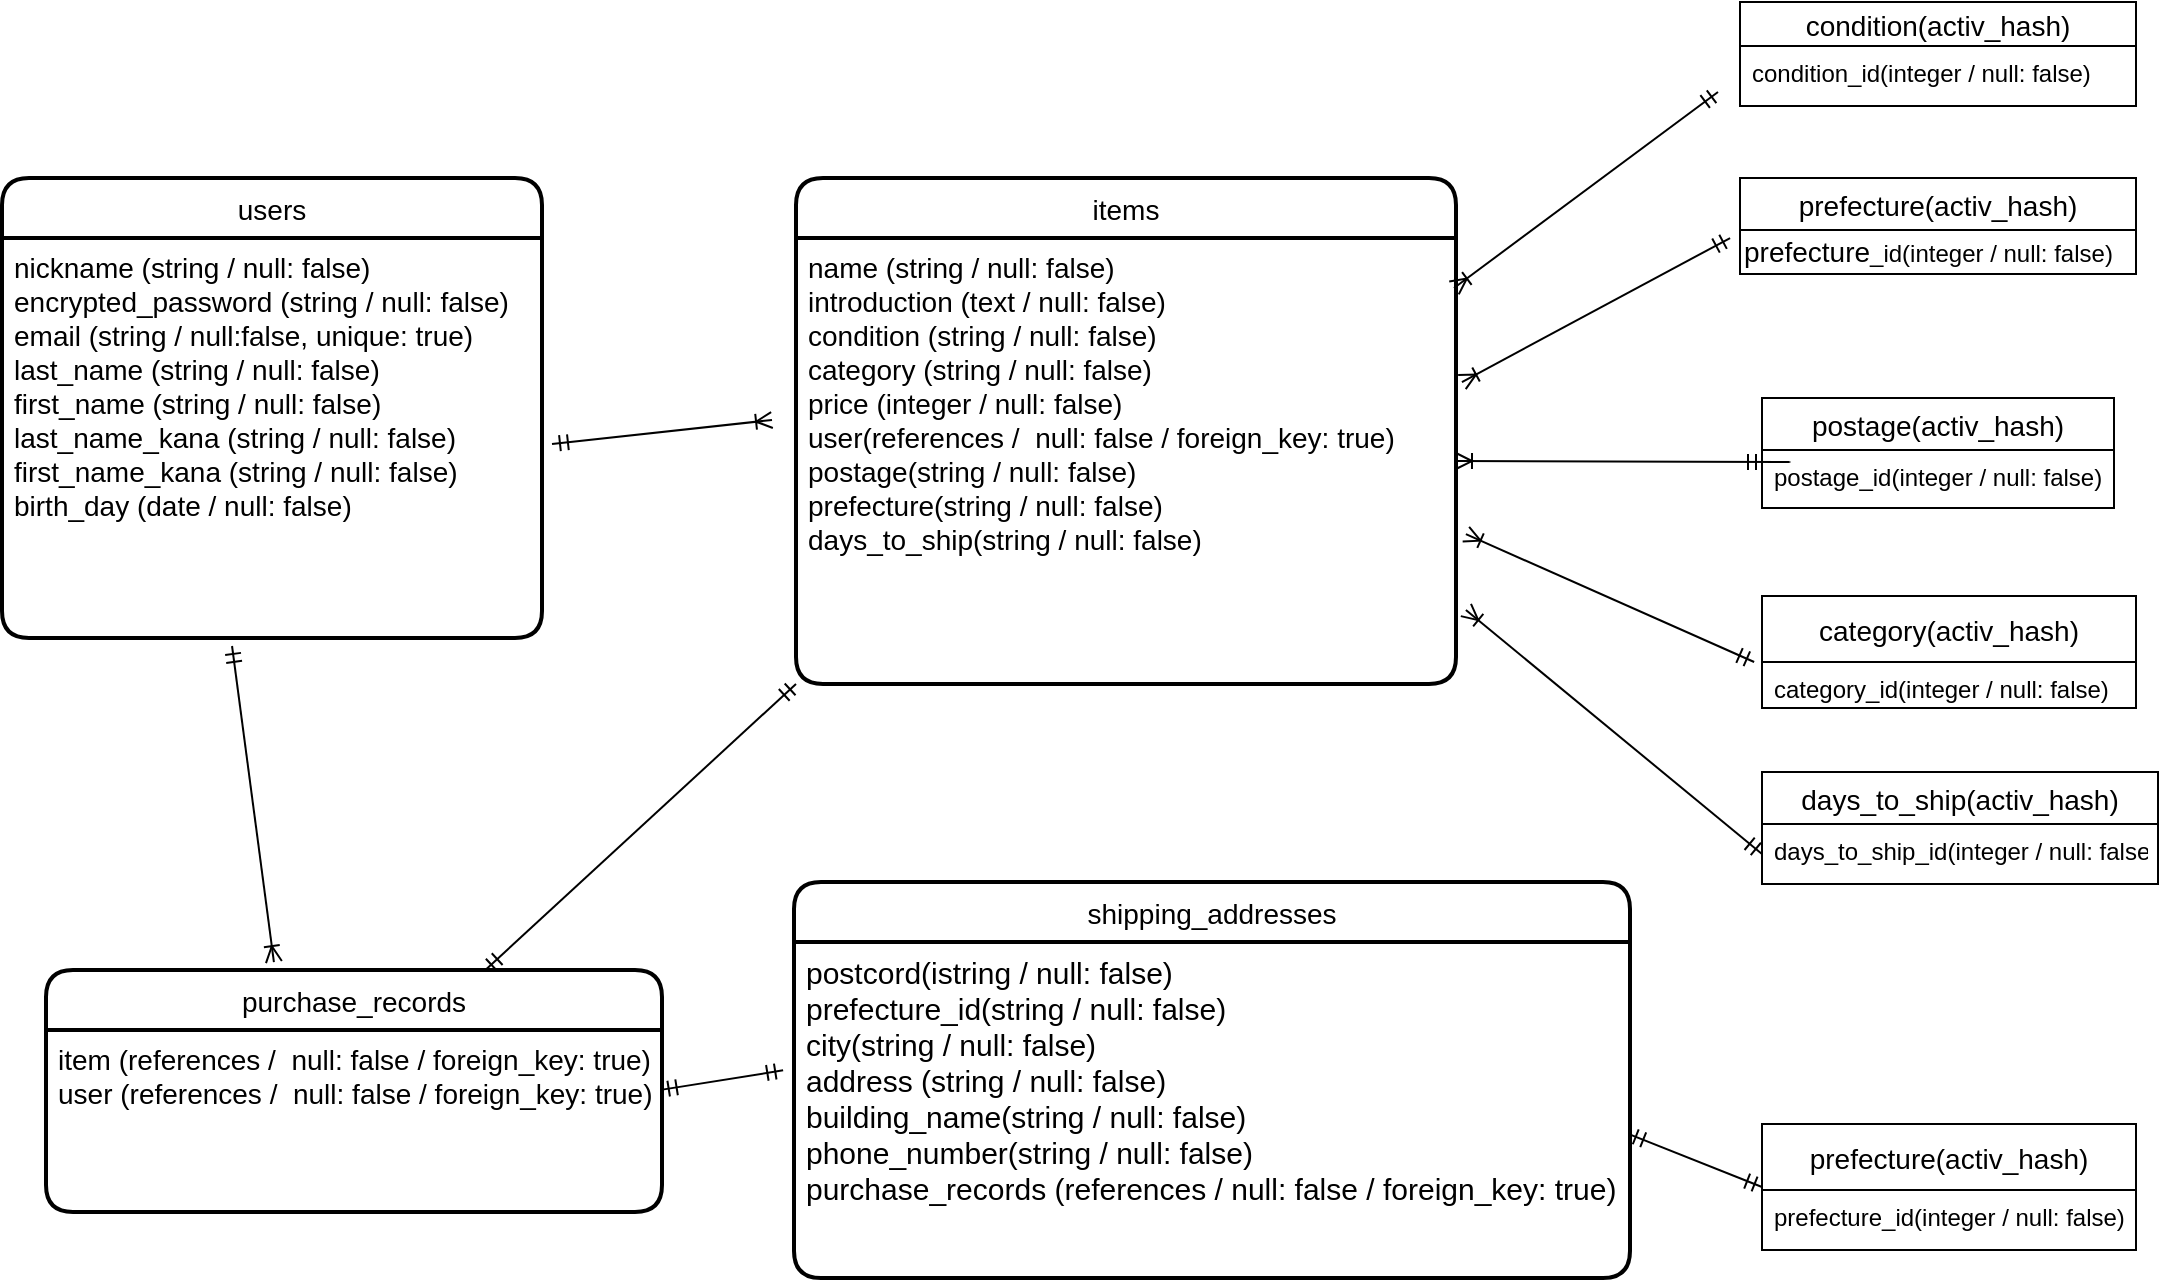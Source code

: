 <mxfile>
    <diagram id="mA_zu_9WOl9F9z4R7B8Z" name="ページ1">
        <mxGraphModel dx="472" dy="693" grid="1" gridSize="11" guides="0" tooltips="1" connect="1" arrows="1" fold="1" page="1" pageScale="1" pageWidth="827" pageHeight="1169" math="0" shadow="0">
            <root>
                <mxCell id="0"/>
                <mxCell id="1" parent="0"/>
                <mxCell id="32" value="users" style="swimlane;childLayout=stackLayout;horizontal=1;startSize=30;horizontalStack=0;rounded=1;fontSize=14;fontStyle=0;strokeWidth=2;resizeParent=0;resizeLast=1;shadow=0;dashed=0;align=center;" parent="1" vertex="1">
                    <mxGeometry x="385" y="506" width="270" height="230" as="geometry"/>
                </mxCell>
                <mxCell id="33" value="nickname (string / null: false)&#10;encrypted_password (string / null: false)&#10;email (string / null:false, unique: true)&#10;last_name (string / null: false)&#10;first_name (string / null: false)&#10;last_name_kana (string / null: false)&#10;first_name_kana (string / null: false)&#10;birth_day (date / null: false)&#10;&#10;" style="align=left;strokeColor=none;fillColor=none;spacingLeft=4;fontSize=14;verticalAlign=top;resizable=0;rotatable=0;part=1;" parent="32" vertex="1">
                    <mxGeometry y="30" width="270" height="200" as="geometry"/>
                </mxCell>
                <mxCell id="34" value="items" style="swimlane;childLayout=stackLayout;horizontal=1;startSize=30;horizontalStack=0;rounded=1;fontSize=14;fontStyle=0;strokeWidth=2;resizeParent=0;resizeLast=1;shadow=0;dashed=0;align=center;" parent="1" vertex="1">
                    <mxGeometry x="782" y="506" width="330" height="253" as="geometry"/>
                </mxCell>
                <mxCell id="35" value="name (string / null: false)&#10;introduction (text / null: false)&#10;condition (string / null: false)&#10;category (string / null: false)&#10;price (integer / null: false)&#10;user(references /  null: false / foreign_key: true)&#10;postage(string / null: false)&#10;prefecture(string / null: false)&#10;days_to_ship(string / null: false)&#10;&#10;&#10;" style="align=left;strokeColor=none;fillColor=none;spacingLeft=4;fontSize=14;verticalAlign=top;resizable=0;rotatable=0;part=1;" parent="34" vertex="1">
                    <mxGeometry y="30" width="330" height="223" as="geometry"/>
                </mxCell>
                <mxCell id="44" value="shipping_addresses" style="swimlane;childLayout=stackLayout;horizontal=1;startSize=30;horizontalStack=0;rounded=1;fontSize=14;fontStyle=0;strokeWidth=2;resizeParent=0;resizeLast=1;shadow=0;dashed=0;align=center;" parent="1" vertex="1">
                    <mxGeometry x="781" y="858" width="418" height="198" as="geometry"/>
                </mxCell>
                <mxCell id="45" value="postcord(istring / null: false)&#10;prefecture_id(string / null: false)&#10;city(string / null: false)&#10;address (string / null: false)&#10;building_name(string / null: false)&#10;phone_number(string / null: false)&#10;purchase_records (references / null: false / foreign_key: true)&#10;&#10;&#10;" style="align=left;strokeColor=none;fillColor=none;spacingLeft=4;fontSize=15;verticalAlign=top;resizable=0;rotatable=0;part=1;" parent="44" vertex="1">
                    <mxGeometry y="30" width="418" height="168" as="geometry"/>
                </mxCell>
                <mxCell id="150" value="purchase_records" style="swimlane;childLayout=stackLayout;horizontal=1;startSize=30;horizontalStack=0;rounded=1;fontSize=14;fontStyle=0;strokeWidth=2;resizeParent=0;resizeLast=1;shadow=0;dashed=0;align=center;" parent="1" vertex="1">
                    <mxGeometry x="407" y="902" width="308" height="121" as="geometry"/>
                </mxCell>
                <mxCell id="151" value="item (references /  null: false / foreign_key: true)&#10;user (references /  null: false / foreign_key: true)&#10;&#10;" style="align=left;strokeColor=none;fillColor=none;spacingLeft=4;fontSize=14;verticalAlign=top;resizable=0;rotatable=0;part=1;" parent="150" vertex="1">
                    <mxGeometry y="30" width="308" height="91" as="geometry"/>
                </mxCell>
                <mxCell id="154" value="" style="fontSize=12;html=1;endArrow=ERmandOne;startArrow=ERmandOne;entryX=-0.013;entryY=0.382;entryDx=0;entryDy=0;exitX=0.998;exitY=0.329;exitDx=0;exitDy=0;exitPerimeter=0;entryPerimeter=0;" parent="1" source="151" target="45" edge="1">
                    <mxGeometry width="100" height="100" relative="1" as="geometry">
                        <mxPoint x="737" y="859" as="sourcePoint"/>
                        <mxPoint x="837" y="759" as="targetPoint"/>
                    </mxGeometry>
                </mxCell>
                <mxCell id="156" value="" style="fontSize=12;html=1;endArrow=ERmandOne;startArrow=ERmandOne;entryX=0;entryY=1;entryDx=0;entryDy=0;" parent="1" source="150" target="35" edge="1">
                    <mxGeometry width="100" height="100" relative="1" as="geometry">
                        <mxPoint x="748" y="902" as="sourcePoint"/>
                        <mxPoint x="837" y="726" as="targetPoint"/>
                        <Array as="points"/>
                    </mxGeometry>
                </mxCell>
                <mxCell id="164" value="" style="fontSize=12;html=1;endArrow=ERoneToMany;startArrow=ERmandOne;" parent="1" edge="1">
                    <mxGeometry width="100" height="100" relative="1" as="geometry">
                        <mxPoint x="660" y="639" as="sourcePoint"/>
                        <mxPoint x="770" y="627" as="targetPoint"/>
                    </mxGeometry>
                </mxCell>
                <mxCell id="166" value="" style="fontSize=12;html=1;endArrow=ERoneToMany;startArrow=ERmandOne;exitX=0.426;exitY=1.02;exitDx=0;exitDy=0;exitPerimeter=0;entryX=0.37;entryY=-0.033;entryDx=0;entryDy=0;entryPerimeter=0;" parent="1" source="33" target="150" edge="1">
                    <mxGeometry width="100" height="100" relative="1" as="geometry">
                        <mxPoint x="484" y="881" as="sourcePoint"/>
                        <mxPoint x="528" y="891" as="targetPoint"/>
                        <Array as="points"/>
                    </mxGeometry>
                </mxCell>
                <mxCell id="175" value="condition(activ_hash)" style="swimlane;fontStyle=0;childLayout=stackLayout;horizontal=1;startSize=22;horizontalStack=0;resizeParent=1;resizeParentMax=0;resizeLast=0;collapsible=1;marginBottom=0;align=center;fontSize=14;" parent="1" vertex="1">
                    <mxGeometry x="1254" y="418" width="198" height="52" as="geometry"/>
                </mxCell>
                <mxCell id="176" value="condition_id(integer / null: false)" style="text;strokeColor=none;fillColor=none;spacingLeft=4;spacingRight=4;overflow=hidden;rotatable=0;points=[[0,0.5],[1,0.5]];portConstraint=eastwest;fontSize=12;" parent="175" vertex="1">
                    <mxGeometry y="22" width="198" height="30" as="geometry"/>
                </mxCell>
                <mxCell id="179" value="prefecture(activ_hash)" style="swimlane;fontStyle=0;childLayout=stackLayout;horizontal=1;startSize=33;horizontalStack=0;resizeParent=1;resizeParentMax=0;resizeLast=0;collapsible=1;marginBottom=0;align=center;fontSize=14;" parent="1" vertex="1">
                    <mxGeometry x="1265" y="979" width="187" height="63" as="geometry"/>
                </mxCell>
                <mxCell id="180" value="prefecture_id(integer / null: false)" style="text;strokeColor=none;fillColor=none;spacingLeft=4;spacingRight=4;overflow=hidden;rotatable=0;points=[[0,0.5],[1,0.5]];portConstraint=eastwest;fontSize=12;" parent="179" vertex="1">
                    <mxGeometry y="33" width="187" height="30" as="geometry"/>
                </mxCell>
                <mxCell id="182" value="postage(activ_hash)" style="swimlane;fontStyle=0;childLayout=stackLayout;horizontal=1;startSize=26;horizontalStack=0;resizeParent=1;resizeParentMax=0;resizeLast=0;collapsible=1;marginBottom=0;align=center;fontSize=14;" parent="1" vertex="1">
                    <mxGeometry x="1265" y="616" width="176" height="55" as="geometry"/>
                </mxCell>
                <mxCell id="183" value="postage_id(integer / null: false)" style="text;strokeColor=none;fillColor=none;spacingLeft=4;spacingRight=4;overflow=hidden;rotatable=0;points=[[0,0.5],[1,0.5]];portConstraint=eastwest;fontSize=12;" parent="182" vertex="1">
                    <mxGeometry y="26" width="176" height="29" as="geometry"/>
                </mxCell>
                <mxCell id="186" value="category(activ_hash)" style="swimlane;fontStyle=0;childLayout=stackLayout;horizontal=1;startSize=33;horizontalStack=0;resizeParent=1;resizeParentMax=0;resizeLast=0;collapsible=1;marginBottom=0;align=center;fontSize=14;" parent="1" vertex="1">
                    <mxGeometry x="1265" y="715" width="187" height="56" as="geometry"/>
                </mxCell>
                <mxCell id="187" value="category_id(integer / null: false)" style="text;strokeColor=none;fillColor=none;spacingLeft=4;spacingRight=4;overflow=hidden;rotatable=0;points=[[0,0.5],[1,0.5]];portConstraint=eastwest;fontSize=12;" parent="186" vertex="1">
                    <mxGeometry y="33" width="187" height="23" as="geometry"/>
                </mxCell>
                <mxCell id="190" value="prefecture(activ_hash)" style="swimlane;fontStyle=0;childLayout=stackLayout;horizontal=1;startSize=26;horizontalStack=0;resizeParent=1;resizeParentMax=0;resizeLast=0;collapsible=1;marginBottom=0;align=center;fontSize=14;" parent="1" vertex="1">
                    <mxGeometry x="1254" y="506" width="198" height="48" as="geometry"/>
                </mxCell>
                <mxCell id="205" value="&lt;span style=&quot;font-size: 14px&quot;&gt;prefecture&lt;/span&gt;&lt;span style=&quot;font-size: 12px&quot;&gt;_id(integer / null: false)&lt;/span&gt;" style="text;html=1;align=left;verticalAlign=middle;resizable=0;points=[];autosize=1;strokeColor=none;fillColor=none;fontSize=13;" parent="190" vertex="1">
                    <mxGeometry y="26" width="198" height="22" as="geometry"/>
                </mxCell>
                <mxCell id="194" value="days_to_ship(activ_hash)" style="swimlane;fontStyle=0;childLayout=stackLayout;horizontal=1;startSize=26;horizontalStack=0;resizeParent=1;resizeParentMax=0;resizeLast=0;collapsible=1;marginBottom=0;align=center;fontSize=14;" parent="1" vertex="1">
                    <mxGeometry x="1265" y="803" width="198" height="56" as="geometry"/>
                </mxCell>
                <mxCell id="195" value="days_to_ship_id(integer / null: false)" style="text;strokeColor=none;fillColor=none;spacingLeft=4;spacingRight=4;overflow=hidden;rotatable=0;points=[[0,0.5],[1,0.5]];portConstraint=eastwest;fontSize=12;" parent="194" vertex="1">
                    <mxGeometry y="26" width="198" height="30" as="geometry"/>
                </mxCell>
                <mxCell id="199" value="" style="fontSize=12;html=1;endArrow=ERmandOne;startArrow=ERmandOne;entryX=0;entryY=0.5;entryDx=0;entryDy=0;exitX=0.998;exitY=0.571;exitDx=0;exitDy=0;exitPerimeter=0;" parent="1" source="45" target="179" edge="1">
                    <mxGeometry width="100" height="100" relative="1" as="geometry">
                        <mxPoint x="1199" y="1068" as="sourcePoint"/>
                        <mxPoint x="1299" y="968" as="targetPoint"/>
                    </mxGeometry>
                </mxCell>
                <mxCell id="201" value="" style="fontSize=12;html=1;endArrow=ERoneToMany;startArrow=ERmandOne;entryX=1.009;entryY=0.323;entryDx=0;entryDy=0;entryPerimeter=0;exitX=-0.025;exitY=0.118;exitDx=0;exitDy=0;exitPerimeter=0;" parent="1" target="35" edge="1">
                    <mxGeometry width="100" height="100" relative="1" as="geometry">
                        <mxPoint x="1249.05" y="536.012" as="sourcePoint"/>
                        <mxPoint x="1343" y="440" as="targetPoint"/>
                    </mxGeometry>
                </mxCell>
                <mxCell id="200" value="" style="fontSize=12;html=1;endArrow=ERoneToMany;startArrow=ERmandOne;" parent="1" edge="1">
                    <mxGeometry width="100" height="100" relative="1" as="geometry">
                        <mxPoint x="1243" y="463" as="sourcePoint"/>
                        <mxPoint x="1111" y="561" as="targetPoint"/>
                    </mxGeometry>
                </mxCell>
                <mxCell id="202" value="" style="edgeStyle=entityRelationEdgeStyle;fontSize=12;html=1;endArrow=ERoneToMany;startArrow=ERmandOne;entryX=1;entryY=0.5;entryDx=0;entryDy=0;" parent="1" target="35" edge="1">
                    <mxGeometry width="100" height="100" relative="1" as="geometry">
                        <mxPoint x="1254" y="648" as="sourcePoint"/>
                        <mxPoint x="1252.421" y="647.5" as="targetPoint"/>
                    </mxGeometry>
                </mxCell>
                <mxCell id="203" value="" style="fontSize=12;html=1;endArrow=ERoneToMany;startArrow=ERmandOne;exitX=-0.021;exitY=0;exitDx=0;exitDy=0;exitPerimeter=0;entryX=1.015;entryY=0.664;entryDx=0;entryDy=0;entryPerimeter=0;" parent="1" source="187" target="35" edge="1">
                    <mxGeometry width="100" height="100" relative="1" as="geometry">
                        <mxPoint x="1133" y="815" as="sourcePoint"/>
                        <mxPoint x="1122" y="737" as="targetPoint"/>
                    </mxGeometry>
                </mxCell>
                <mxCell id="204" value="" style="fontSize=12;html=1;endArrow=ERoneToMany;startArrow=ERmandOne;exitX=0;exitY=0.5;exitDx=0;exitDy=0;entryX=1.015;entryY=0.834;entryDx=0;entryDy=0;entryPerimeter=0;" parent="1" source="195" target="35" edge="1">
                    <mxGeometry width="100" height="100" relative="1" as="geometry">
                        <mxPoint x="1254" y="836" as="sourcePoint"/>
                        <mxPoint x="1122" y="704" as="targetPoint"/>
                    </mxGeometry>
                </mxCell>
            </root>
        </mxGraphModel>
    </diagram>
</mxfile>